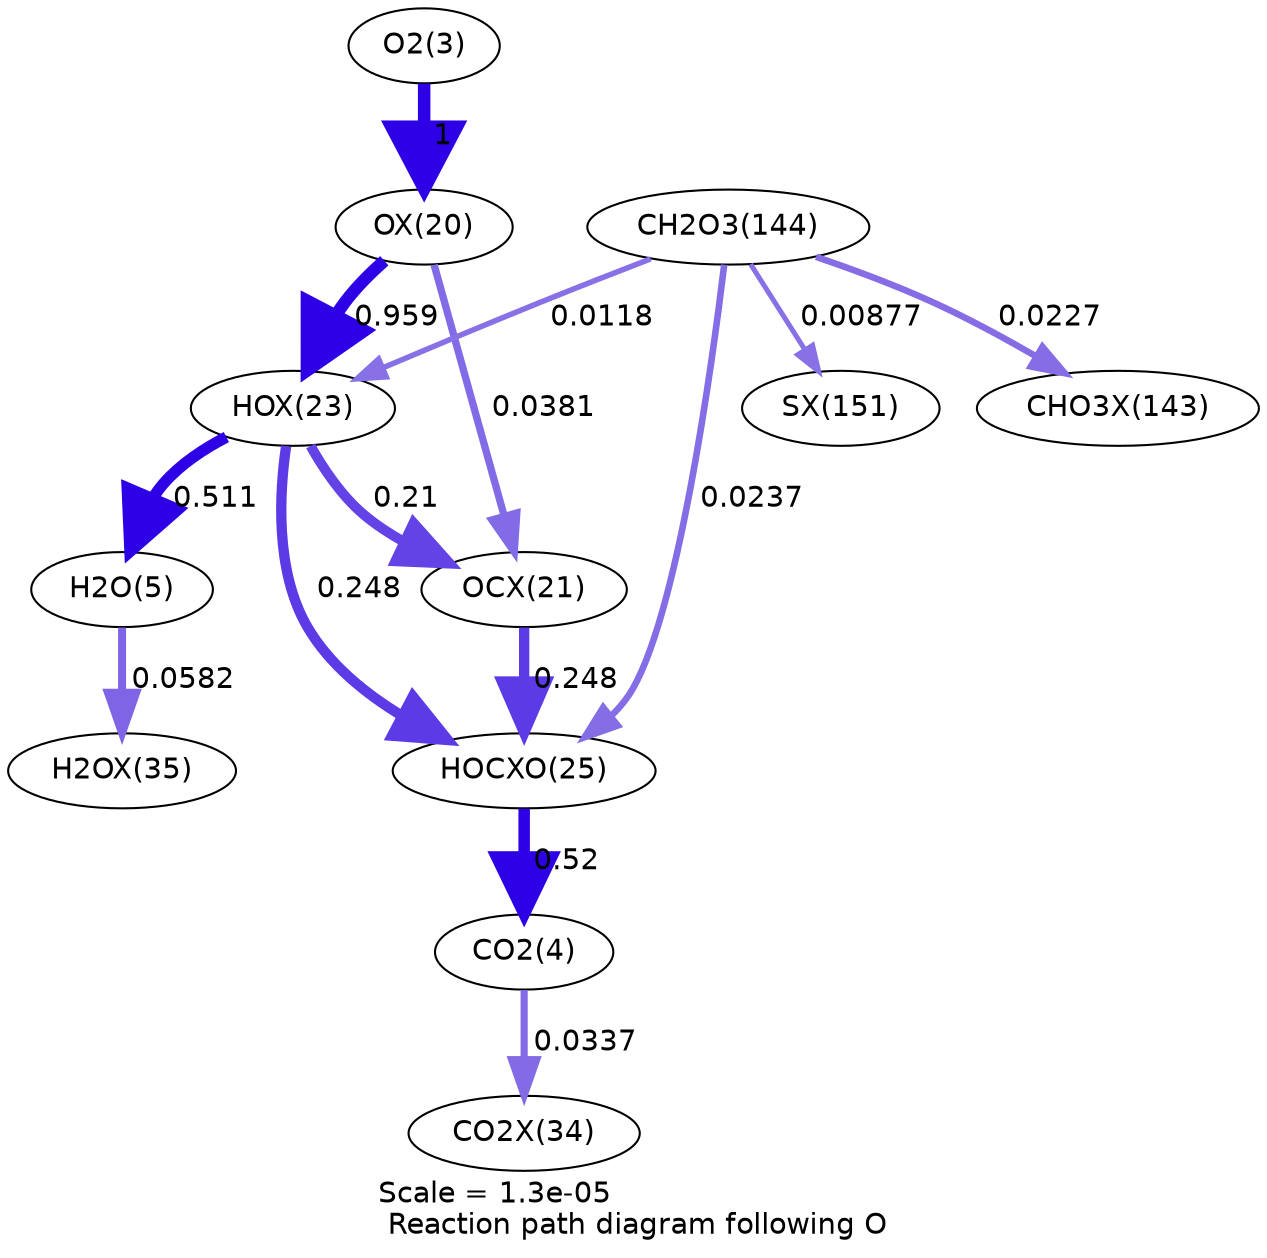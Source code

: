 digraph reaction_paths {
center=1;
s5 -> s26[fontname="Helvetica", penwidth=6, arrowsize=3, color="0.7, 1.5, 0.9"
, label=" 1"];
s26 -> s29[fontname="Helvetica", penwidth=5.97, arrowsize=2.98, color="0.7, 1.46, 0.9"
, label=" 0.959"];
s26 -> s27[fontname="Helvetica", penwidth=3.53, arrowsize=1.77, color="0.7, 0.538, 0.9"
, label=" 0.0381"];
s29 -> s7[fontname="Helvetica", penwidth=5.49, arrowsize=2.75, color="0.7, 1.01, 0.9"
, label=" 0.511"];
s29 -> s27[fontname="Helvetica", penwidth=4.82, arrowsize=2.41, color="0.7, 0.71, 0.9"
, label=" 0.21"];
s29 -> s31[fontname="Helvetica", penwidth=4.95, arrowsize=2.47, color="0.7, 0.748, 0.9"
, label=" 0.248"];
s22 -> s29[fontname="Helvetica", penwidth=2.65, arrowsize=1.33, color="0.7, 0.512, 0.9"
, label=" 0.0118"];
s7 -> s36[fontname="Helvetica", penwidth=3.85, arrowsize=1.93, color="0.7, 0.558, 0.9"
, label=" 0.0582"];
s27 -> s31[fontname="Helvetica", penwidth=4.95, arrowsize=2.47, color="0.7, 0.748, 0.9"
, label=" 0.248"];
s31 -> s6[fontname="Helvetica", penwidth=5.51, arrowsize=2.75, color="0.7, 1.02, 0.9"
, label=" 0.52"];
s6 -> s35[fontname="Helvetica", penwidth=3.44, arrowsize=1.72, color="0.7, 0.534, 0.9"
, label=" 0.0337"];
s22 -> s31[fontname="Helvetica", penwidth=3.17, arrowsize=1.59, color="0.7, 0.524, 0.9"
, label=" 0.0237"];
s22 -> s49[fontname="Helvetica", penwidth=2.42, arrowsize=1.21, color="0.7, 0.509, 0.9"
, label=" 0.00877"];
s22 -> s48[fontname="Helvetica", penwidth=3.14, arrowsize=1.57, color="0.7, 0.523, 0.9"
, label=" 0.0227"];
s5 [ fontname="Helvetica", label="O2(3)"];
s6 [ fontname="Helvetica", label="CO2(4)"];
s7 [ fontname="Helvetica", label="H2O(5)"];
s22 [ fontname="Helvetica", label="CH2O3(144)"];
s26 [ fontname="Helvetica", label="OX(20)"];
s27 [ fontname="Helvetica", label="OCX(21)"];
s29 [ fontname="Helvetica", label="HOX(23)"];
s31 [ fontname="Helvetica", label="HOCXO(25)"];
s35 [ fontname="Helvetica", label="CO2X(34)"];
s36 [ fontname="Helvetica", label="H2OX(35)"];
s48 [ fontname="Helvetica", label="CHO3X(143)"];
s49 [ fontname="Helvetica", label="SX(151)"];
 label = "Scale = 1.3e-05\l Reaction path diagram following O";
 fontname = "Helvetica";
}
